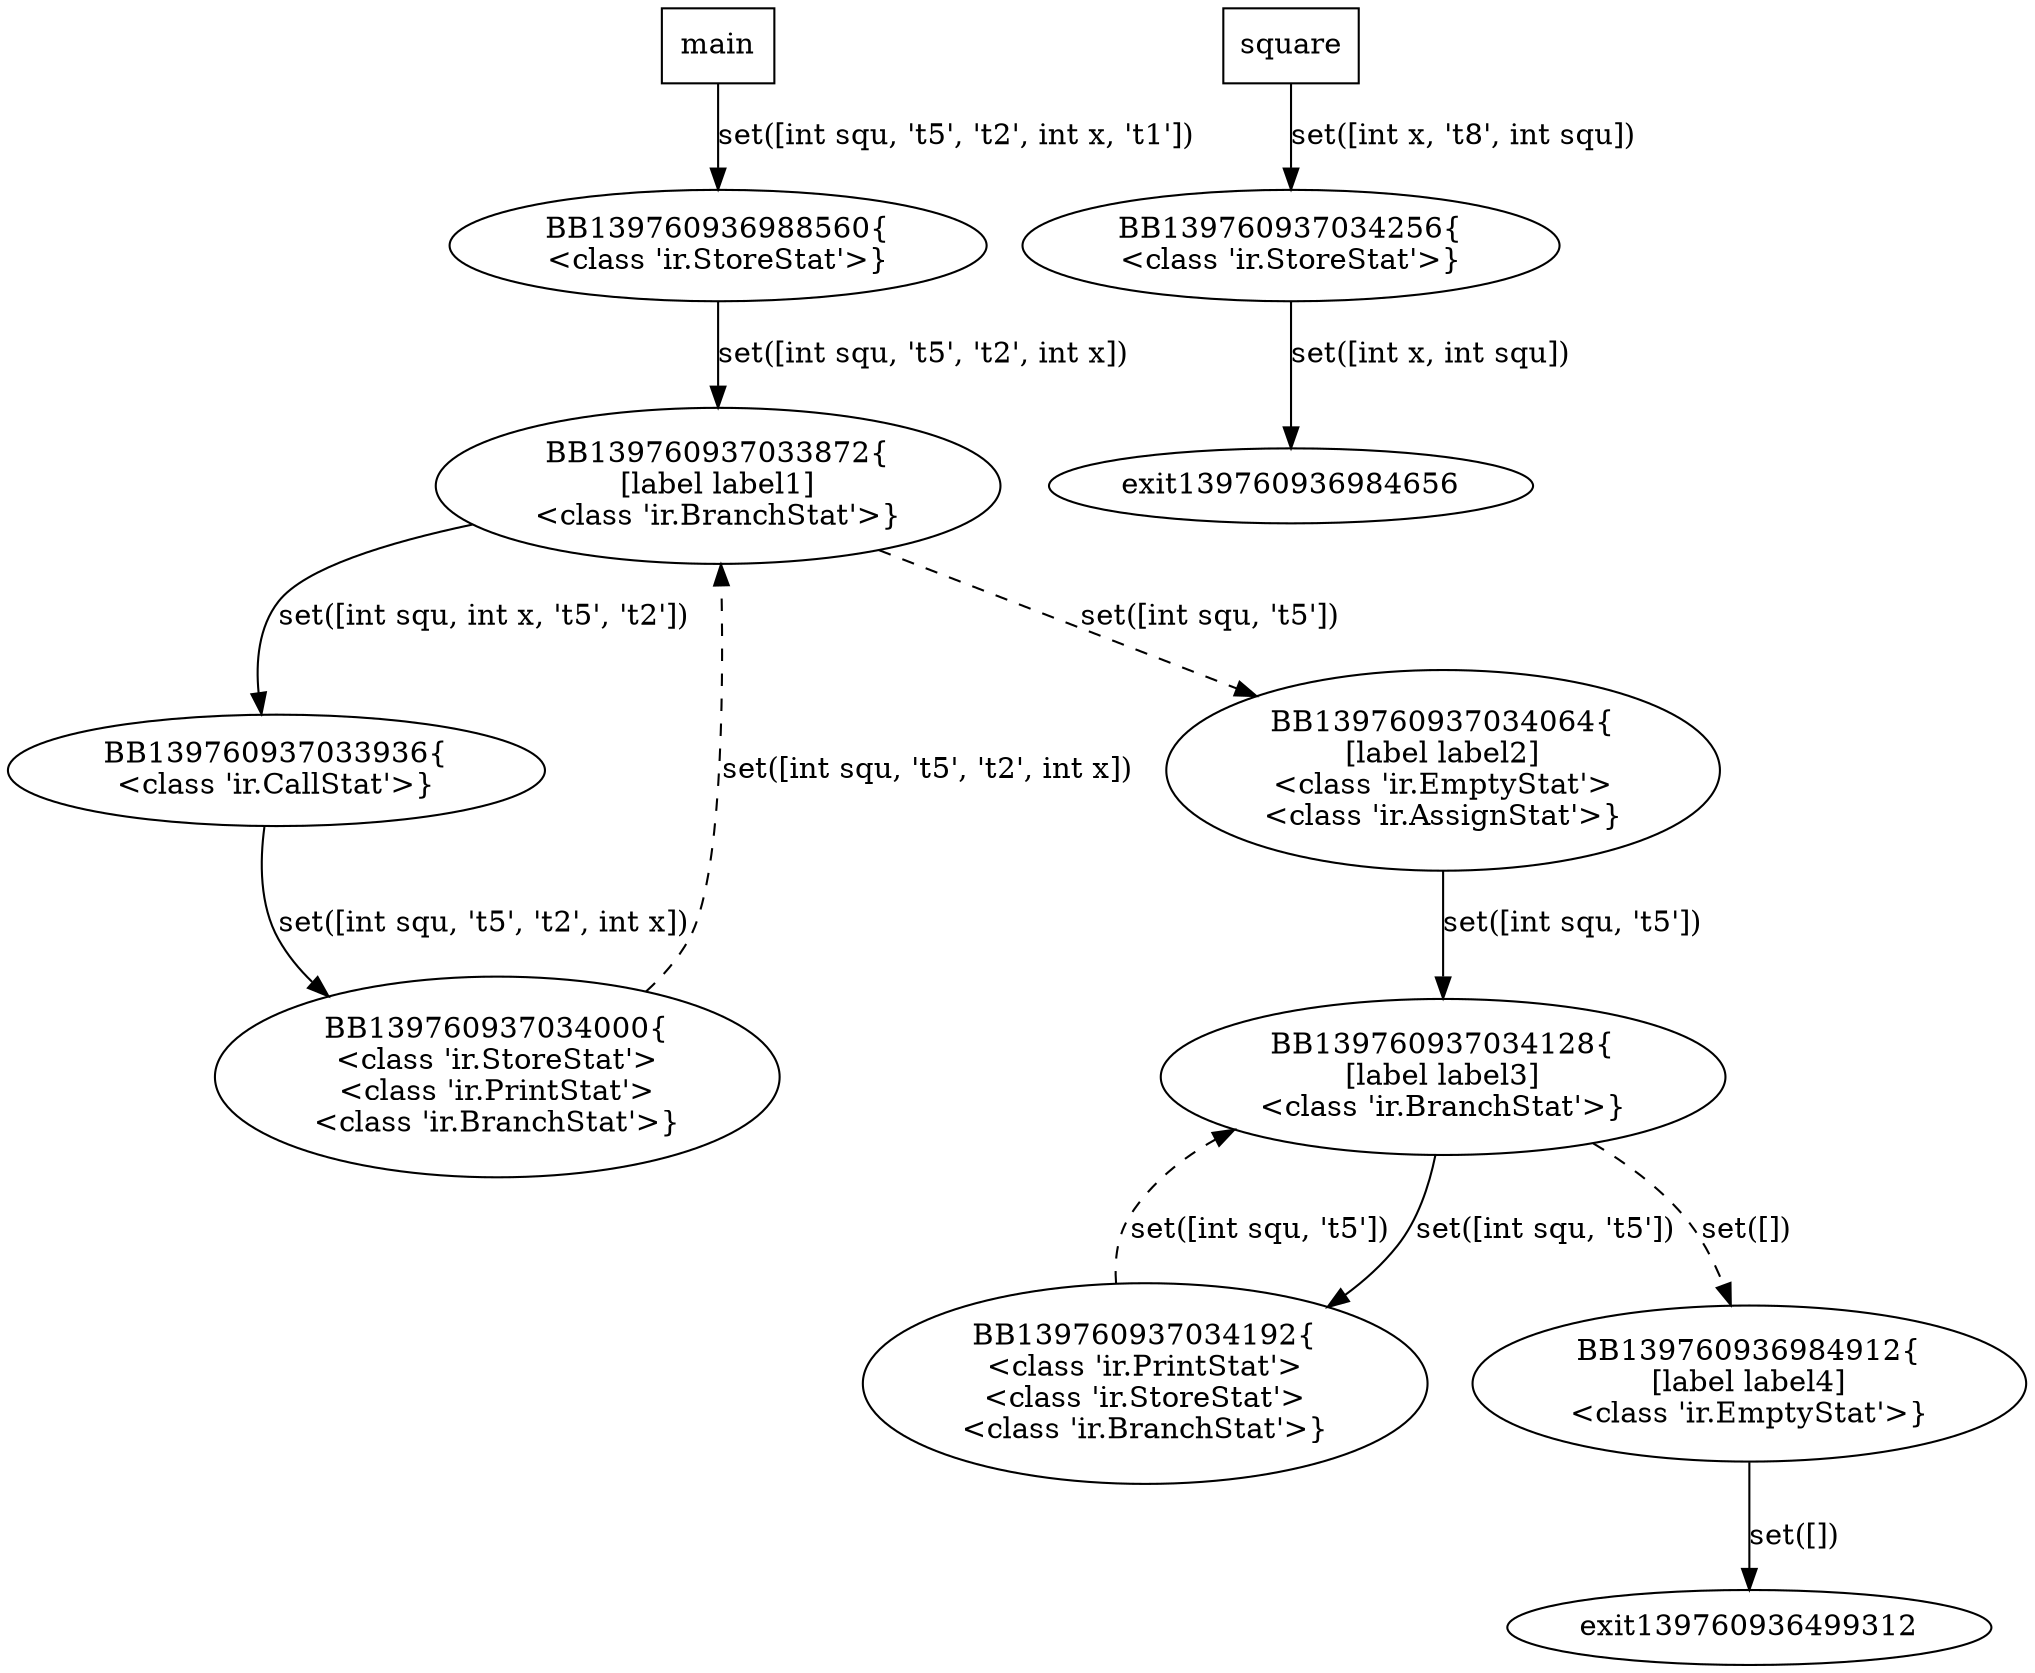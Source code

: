 digraph G {
139760936988560 [label="BB139760936988560{\n<class 'ir.StoreStat'>}"];
139760936988560 -> 139760937033872 [label="set([int squ, 't5', 't2', int x])"];
139760937033872 [label="BB139760937033872{\n[label label1]\n<class 'ir.BranchStat'>}"];
139760937033872 -> 139760937033936 [label="set([int squ, int x, 't5', 't2'])"];
139760937033872 -> 139760937034064 [style=dashed,label="set([int squ, 't5'])"];
139760937033936 [label="BB139760937033936{\n<class 'ir.CallStat'>}"];
139760937033936 -> 139760937034000 [label="set([int squ, 't5', 't2', int x])"];
139760937034000 [label="BB139760937034000{\n<class 'ir.StoreStat'>\n<class 'ir.PrintStat'>\n<class 'ir.BranchStat'>}"];
139760937034000 -> 139760937033872 [style=dashed,label="set([int squ, 't5', 't2', int x])"];
139760937034064 [label="BB139760937034064{\n[label label2]\n<class 'ir.EmptyStat'>\n<class 'ir.AssignStat'>}"];
139760937034064 -> 139760937034128 [label="set([int squ, 't5'])"];
139760937034128 [label="BB139760937034128{\n[label label3]\n<class 'ir.BranchStat'>}"];
139760937034128 -> 139760937034192 [label="set([int squ, 't5'])"];
139760937034128 -> 139760936984912 [style=dashed,label="set([])"];
139760937034192 [label="BB139760937034192{\n<class 'ir.PrintStat'>\n<class 'ir.StoreStat'>\n<class 'ir.BranchStat'>}"];
139760937034192 -> 139760937034128 [style=dashed,label="set([int squ, 't5'])"];
139760936984912 [label="BB139760936984912{\n[label label4]\n<class 'ir.EmptyStat'>}"];
139760936984912 -> exit139760936499312 [label="set([])"];
139760937034256 [label="BB139760937034256{\n<class 'ir.StoreStat'>}"];
139760937034256 -> exit139760936984656 [label="set([int x, int squ])"];
main [shape=box];
main -> 139760936988560 [label="set([int squ, 't5', 't2', int x, 't1'])"];
square [shape=box];
square -> 139760937034256 [label="set([int x, 't8', int squ])"];
}
